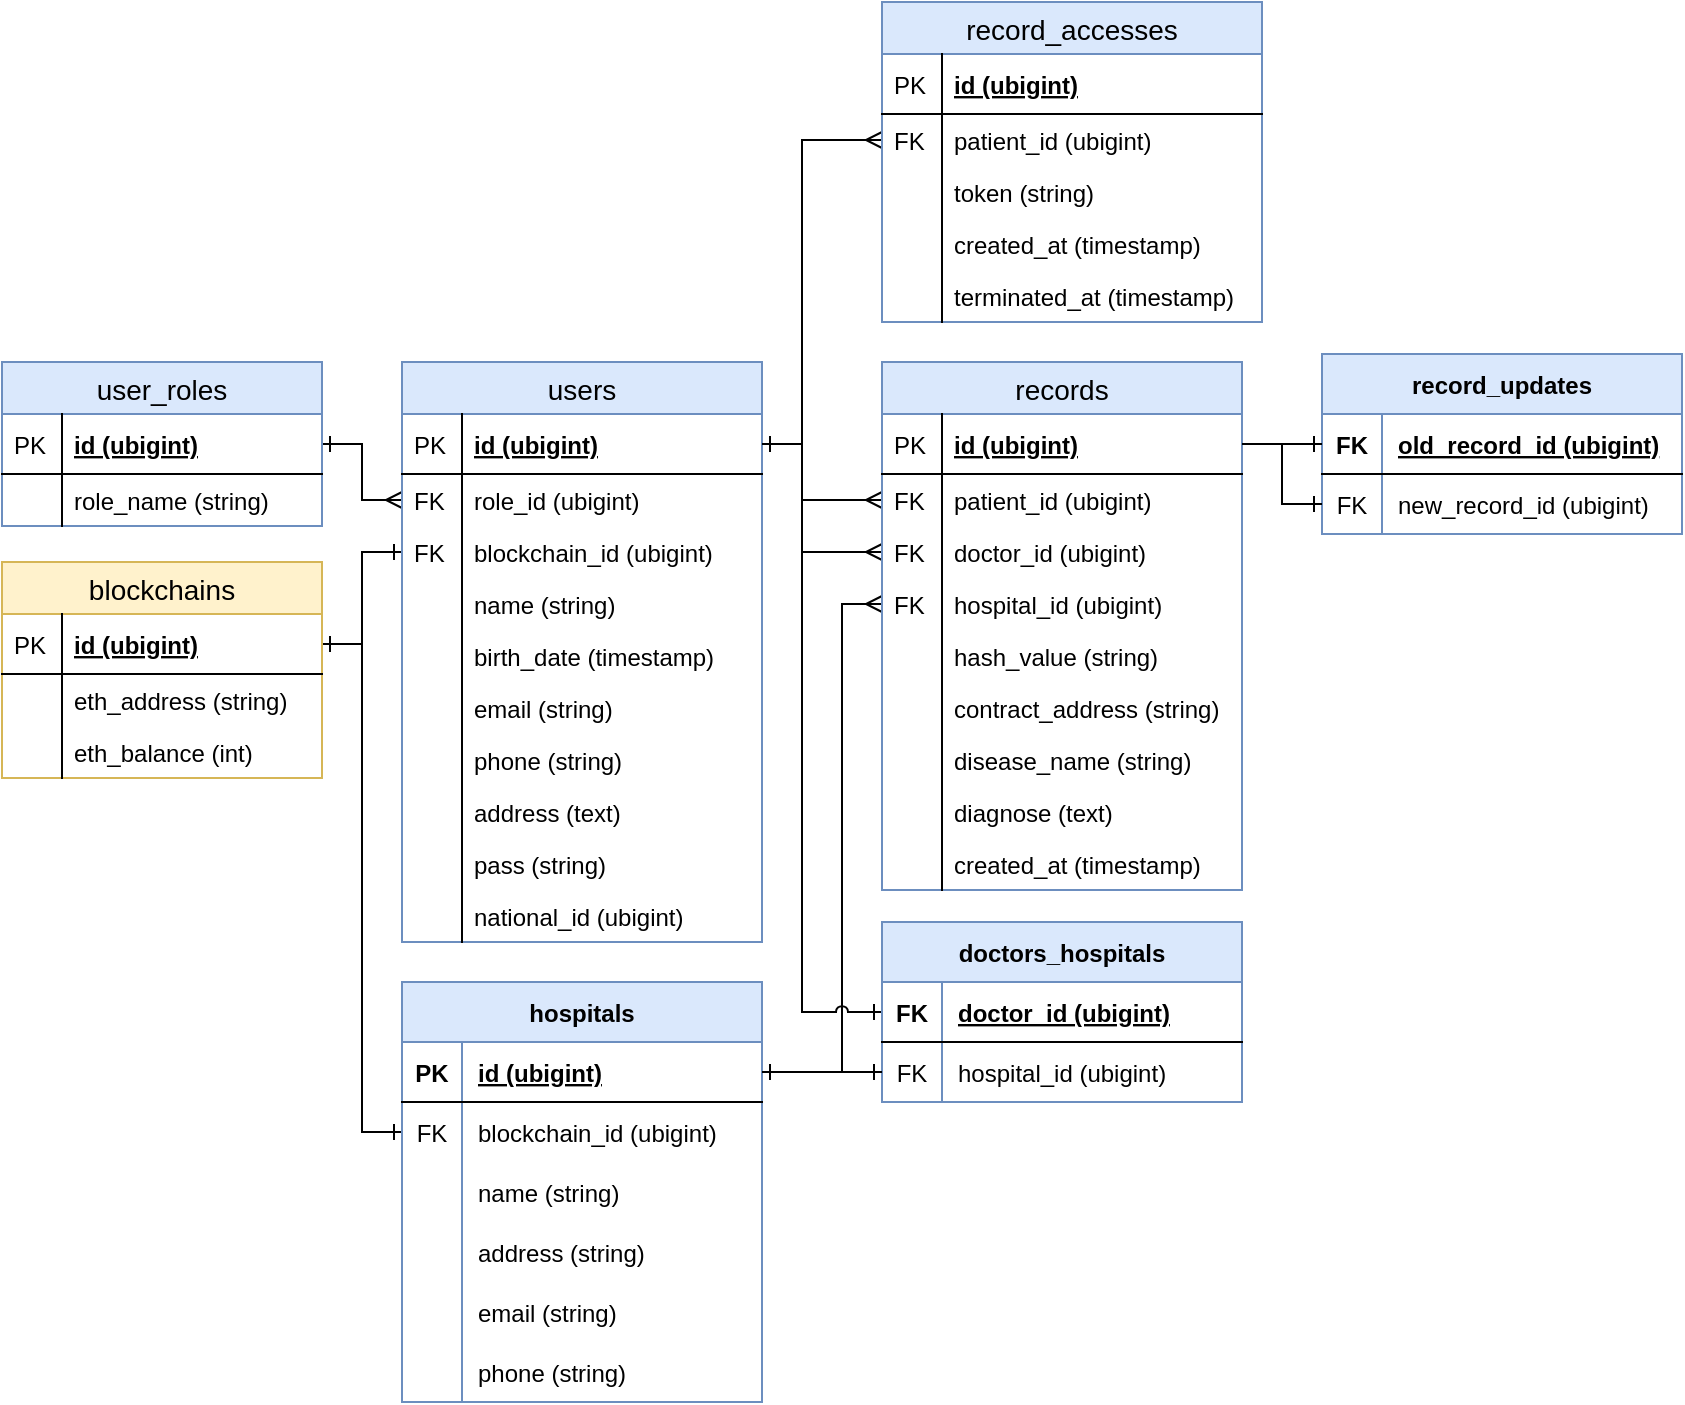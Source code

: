 <mxfile version="14.6.13" type="device"><diagram id="QRXNaJujkbbvkRSn4QlF" name="Page-1"><mxGraphModel dx="415" dy="243" grid="1" gridSize="10" guides="1" tooltips="1" connect="1" arrows="1" fold="1" page="1" pageScale="1" pageWidth="850" pageHeight="1100" math="0" shadow="0"><root><mxCell id="0"/><mxCell id="1" parent="0"/><mxCell id="DQjZipXGyCIfVl5iG_WK-40" style="edgeStyle=orthogonalEdgeStyle;rounded=0;orthogonalLoop=1;jettySize=auto;html=1;entryX=0;entryY=0.5;entryDx=0;entryDy=0;startArrow=ERone;startFill=0;endArrow=ERmany;endFill=0;" parent="1" source="DQjZipXGyCIfVl5iG_WK-20" target="qu9_ucOVYaqRqvWA562e-4" edge="1"><mxGeometry relative="1" as="geometry"/></mxCell><mxCell id="U7jjZFI-EJbWg-M5zbjV-13" style="edgeStyle=orthogonalEdgeStyle;rounded=0;orthogonalLoop=1;jettySize=auto;html=1;entryX=0;entryY=0.5;entryDx=0;entryDy=0;startArrow=ERone;startFill=0;endArrow=ERmany;endFill=0;" parent="1" source="qu9_ucOVYaqRqvWA562e-2" target="DQjZipXGyCIfVl5iG_WK-63" edge="1"><mxGeometry relative="1" as="geometry"><Array as="points"><mxPoint x="440" y="261"/><mxPoint x="440" y="289"/></Array></mxGeometry></mxCell><mxCell id="U7jjZFI-EJbWg-M5zbjV-14" style="edgeStyle=orthogonalEdgeStyle;rounded=0;orthogonalLoop=1;jettySize=auto;html=1;entryX=0;entryY=0.5;entryDx=0;entryDy=0;endArrow=ERmany;endFill=0;" parent="1" source="qu9_ucOVYaqRqvWA562e-2" target="U7jjZFI-EJbWg-M5zbjV-9" edge="1"><mxGeometry relative="1" as="geometry"><Array as="points"><mxPoint x="440" y="261"/><mxPoint x="440" y="315"/></Array></mxGeometry></mxCell><mxCell id="BfIqxNLBuXtcyX-WVoFx-10" style="edgeStyle=orthogonalEdgeStyle;rounded=0;orthogonalLoop=1;jettySize=auto;html=1;entryX=0;entryY=0.5;entryDx=0;entryDy=0;endArrow=ERmany;endFill=0;jumpStyle=none;exitX=1;exitY=0.5;exitDx=0;exitDy=0;startArrow=ERone;startFill=0;" parent="1" source="R8_fNeE59yuHezB1mr7v-4" target="U7jjZFI-EJbWg-M5zbjV-11" edge="1"><mxGeometry relative="1" as="geometry"><Array as="points"><mxPoint x="460" y="575"/><mxPoint x="460" y="341"/></Array><mxPoint x="420" y="588" as="sourcePoint"/></mxGeometry></mxCell><mxCell id="BfIqxNLBuXtcyX-WVoFx-189" style="edgeStyle=orthogonalEdgeStyle;rounded=0;jumpStyle=none;orthogonalLoop=1;jettySize=auto;html=1;entryX=0;entryY=0.5;entryDx=0;entryDy=0;startArrow=ERone;startFill=0;endArrow=ERone;endFill=0;exitX=1;exitY=0.5;exitDx=0;exitDy=0;" parent="1" source="jM7t2Dn9ZSLl7SNr7Fq4-18" target="BfIqxNLBuXtcyX-WVoFx-185" edge="1"><mxGeometry relative="1" as="geometry"><Array as="points"><mxPoint x="220" y="361"/><mxPoint x="220" y="315"/></Array></mxGeometry></mxCell><mxCell id="BfIqxNLBuXtcyX-WVoFx-190" style="edgeStyle=orthogonalEdgeStyle;rounded=0;jumpStyle=none;orthogonalLoop=1;jettySize=auto;html=1;entryX=0;entryY=0.5;entryDx=0;entryDy=0;startArrow=ERone;startFill=0;endArrow=ERone;endFill=0;exitX=1;exitY=0.5;exitDx=0;exitDy=0;" parent="1" source="jM7t2Dn9ZSLl7SNr7Fq4-18" target="R8_fNeE59yuHezB1mr7v-7" edge="1"><mxGeometry relative="1" as="geometry"><mxPoint x="210" y="410" as="sourcePoint"/><mxPoint x="240" y="613" as="targetPoint"/><Array as="points"><mxPoint x="220" y="361"/><mxPoint x="220" y="605"/></Array></mxGeometry></mxCell><mxCell id="DQjZipXGyCIfVl5iG_WK-19" value="user_roles" style="swimlane;fontStyle=0;childLayout=stackLayout;horizontal=1;startSize=26;horizontalStack=0;resizeParent=1;resizeParentMax=0;resizeLast=0;collapsible=1;marginBottom=0;align=center;fontSize=14;fillColor=#dae8fc;strokeColor=#6c8ebf;" parent="1" vertex="1"><mxGeometry x="40" y="220" width="160" height="82" as="geometry"/></mxCell><mxCell id="DQjZipXGyCIfVl5iG_WK-20" value="id (ubigint)" style="shape=partialRectangle;top=0;left=0;right=0;bottom=1;align=left;verticalAlign=middle;fillColor=none;spacingLeft=34;spacingRight=4;overflow=hidden;rotatable=0;points=[[0,0.5],[1,0.5]];portConstraint=eastwest;dropTarget=0;fontStyle=5;fontSize=12;" parent="DQjZipXGyCIfVl5iG_WK-19" vertex="1"><mxGeometry y="26" width="160" height="30" as="geometry"/></mxCell><mxCell id="DQjZipXGyCIfVl5iG_WK-21" value="PK" style="shape=partialRectangle;top=0;left=0;bottom=0;fillColor=none;align=left;verticalAlign=middle;spacingLeft=4;spacingRight=4;overflow=hidden;rotatable=0;points=[];portConstraint=eastwest;part=1;fontSize=12;" parent="DQjZipXGyCIfVl5iG_WK-20" vertex="1" connectable="0"><mxGeometry width="30" height="30" as="geometry"/></mxCell><mxCell id="DQjZipXGyCIfVl5iG_WK-22" value="role_name (string)" style="shape=partialRectangle;top=0;left=0;right=0;bottom=0;align=left;verticalAlign=top;fillColor=none;spacingLeft=34;spacingRight=4;overflow=hidden;rotatable=0;points=[[0,0.5],[1,0.5]];portConstraint=eastwest;dropTarget=0;fontSize=12;" parent="DQjZipXGyCIfVl5iG_WK-19" vertex="1"><mxGeometry y="56" width="160" height="26" as="geometry"/></mxCell><mxCell id="DQjZipXGyCIfVl5iG_WK-23" value="" style="shape=partialRectangle;top=0;left=0;bottom=0;fillColor=none;align=left;verticalAlign=top;spacingLeft=4;spacingRight=4;overflow=hidden;rotatable=0;points=[];portConstraint=eastwest;part=1;fontSize=12;" parent="DQjZipXGyCIfVl5iG_WK-22" vertex="1" connectable="0"><mxGeometry width="30" height="26" as="geometry"/></mxCell><mxCell id="qu9_ucOVYaqRqvWA562e-1" value="users" style="swimlane;fontStyle=0;childLayout=stackLayout;horizontal=1;startSize=26;horizontalStack=0;resizeParent=1;resizeParentMax=0;resizeLast=0;collapsible=1;marginBottom=0;align=center;fontSize=14;fillColor=#dae8fc;strokeColor=#6c8ebf;" parent="1" vertex="1"><mxGeometry x="240" y="220" width="180" height="290" as="geometry"/></mxCell><mxCell id="qu9_ucOVYaqRqvWA562e-2" value="id (ubigint)" style="shape=partialRectangle;top=0;left=0;right=0;bottom=1;align=left;verticalAlign=middle;fillColor=none;spacingLeft=34;spacingRight=4;overflow=hidden;rotatable=0;points=[[0,0.5],[1,0.5]];portConstraint=eastwest;dropTarget=0;fontStyle=5;fontSize=12;" parent="qu9_ucOVYaqRqvWA562e-1" vertex="1"><mxGeometry y="26" width="180" height="30" as="geometry"/></mxCell><mxCell id="qu9_ucOVYaqRqvWA562e-3" value="PK" style="shape=partialRectangle;top=0;left=0;bottom=0;fillColor=none;align=left;verticalAlign=middle;spacingLeft=4;spacingRight=4;overflow=hidden;rotatable=0;points=[];portConstraint=eastwest;part=1;fontSize=12;" parent="qu9_ucOVYaqRqvWA562e-2" vertex="1" connectable="0"><mxGeometry width="30" height="30" as="geometry"/></mxCell><mxCell id="qu9_ucOVYaqRqvWA562e-4" value="role_id (ubigint)" style="shape=partialRectangle;top=0;left=0;right=0;bottom=0;align=left;verticalAlign=top;fillColor=none;spacingLeft=34;spacingRight=4;overflow=hidden;rotatable=0;points=[[0,0.5],[1,0.5]];portConstraint=eastwest;dropTarget=0;fontSize=12;" parent="qu9_ucOVYaqRqvWA562e-1" vertex="1"><mxGeometry y="56" width="180" height="26" as="geometry"/></mxCell><mxCell id="qu9_ucOVYaqRqvWA562e-5" value="FK" style="shape=partialRectangle;top=0;left=0;bottom=0;fillColor=none;align=left;verticalAlign=top;spacingLeft=4;spacingRight=4;overflow=hidden;rotatable=0;points=[];portConstraint=eastwest;part=1;fontSize=12;" parent="qu9_ucOVYaqRqvWA562e-4" vertex="1" connectable="0"><mxGeometry width="30" height="26" as="geometry"/></mxCell><mxCell id="BfIqxNLBuXtcyX-WVoFx-185" value="blockchain_id (ubigint)" style="shape=partialRectangle;top=0;left=0;right=0;bottom=0;align=left;verticalAlign=top;fillColor=none;spacingLeft=34;spacingRight=4;overflow=hidden;rotatable=0;points=[[0,0.5],[1,0.5]];portConstraint=eastwest;dropTarget=0;fontSize=12;" parent="qu9_ucOVYaqRqvWA562e-1" vertex="1"><mxGeometry y="82" width="180" height="26" as="geometry"/></mxCell><mxCell id="BfIqxNLBuXtcyX-WVoFx-186" value="FK" style="shape=partialRectangle;top=0;left=0;bottom=0;fillColor=none;align=left;verticalAlign=top;spacingLeft=4;spacingRight=4;overflow=hidden;rotatable=0;points=[];portConstraint=eastwest;part=1;fontSize=12;" parent="BfIqxNLBuXtcyX-WVoFx-185" vertex="1" connectable="0"><mxGeometry width="30" height="26" as="geometry"/></mxCell><mxCell id="DQjZipXGyCIfVl5iG_WK-17" value="name (string)" style="shape=partialRectangle;top=0;left=0;right=0;bottom=0;align=left;verticalAlign=top;fillColor=none;spacingLeft=34;spacingRight=4;overflow=hidden;rotatable=0;points=[[0,0.5],[1,0.5]];portConstraint=eastwest;dropTarget=0;fontSize=12;" parent="qu9_ucOVYaqRqvWA562e-1" vertex="1"><mxGeometry y="108" width="180" height="26" as="geometry"/></mxCell><mxCell id="DQjZipXGyCIfVl5iG_WK-18" value="" style="shape=partialRectangle;top=0;left=0;bottom=0;fillColor=none;align=left;verticalAlign=top;spacingLeft=4;spacingRight=4;overflow=hidden;rotatable=0;points=[];portConstraint=eastwest;part=1;fontSize=12;" parent="DQjZipXGyCIfVl5iG_WK-17" vertex="1" connectable="0"><mxGeometry width="30" height="26" as="geometry"/></mxCell><mxCell id="DQjZipXGyCIfVl5iG_WK-13" value="birth_date (timestamp)" style="shape=partialRectangle;top=0;left=0;right=0;bottom=0;align=left;verticalAlign=top;fillColor=none;spacingLeft=34;spacingRight=4;overflow=hidden;rotatable=0;points=[[0,0.5],[1,0.5]];portConstraint=eastwest;dropTarget=0;fontSize=12;" parent="qu9_ucOVYaqRqvWA562e-1" vertex="1"><mxGeometry y="134" width="180" height="26" as="geometry"/></mxCell><mxCell id="DQjZipXGyCIfVl5iG_WK-14" value="" style="shape=partialRectangle;top=0;left=0;bottom=0;fillColor=none;align=left;verticalAlign=top;spacingLeft=4;spacingRight=4;overflow=hidden;rotatable=0;points=[];portConstraint=eastwest;part=1;fontSize=12;" parent="DQjZipXGyCIfVl5iG_WK-13" vertex="1" connectable="0"><mxGeometry width="30" height="26" as="geometry"/></mxCell><mxCell id="DQjZipXGyCIfVl5iG_WK-9" value="email (string)" style="shape=partialRectangle;top=0;left=0;right=0;bottom=0;align=left;verticalAlign=top;fillColor=none;spacingLeft=34;spacingRight=4;overflow=hidden;rotatable=0;points=[[0,0.5],[1,0.5]];portConstraint=eastwest;dropTarget=0;fontSize=12;" parent="qu9_ucOVYaqRqvWA562e-1" vertex="1"><mxGeometry y="160" width="180" height="26" as="geometry"/></mxCell><mxCell id="DQjZipXGyCIfVl5iG_WK-10" value="" style="shape=partialRectangle;top=0;left=0;bottom=0;fillColor=none;align=left;verticalAlign=top;spacingLeft=4;spacingRight=4;overflow=hidden;rotatable=0;points=[];portConstraint=eastwest;part=1;fontSize=12;" parent="DQjZipXGyCIfVl5iG_WK-9" vertex="1" connectable="0"><mxGeometry width="30" height="26" as="geometry"/></mxCell><mxCell id="qu9_ucOVYaqRqvWA562e-8" value="phone (string)" style="shape=partialRectangle;top=0;left=0;right=0;bottom=0;align=left;verticalAlign=top;fillColor=none;spacingLeft=34;spacingRight=4;overflow=hidden;rotatable=0;points=[[0,0.5],[1,0.5]];portConstraint=eastwest;dropTarget=0;fontSize=12;" parent="qu9_ucOVYaqRqvWA562e-1" vertex="1"><mxGeometry y="186" width="180" height="26" as="geometry"/></mxCell><mxCell id="qu9_ucOVYaqRqvWA562e-9" value="" style="shape=partialRectangle;top=0;left=0;bottom=0;fillColor=none;align=left;verticalAlign=top;spacingLeft=4;spacingRight=4;overflow=hidden;rotatable=0;points=[];portConstraint=eastwest;part=1;fontSize=12;" parent="qu9_ucOVYaqRqvWA562e-8" vertex="1" connectable="0"><mxGeometry width="30" height="26" as="geometry"/></mxCell><mxCell id="DQjZipXGyCIfVl5iG_WK-11" value="address (text)" style="shape=partialRectangle;top=0;left=0;right=0;bottom=0;align=left;verticalAlign=top;fillColor=none;spacingLeft=34;spacingRight=4;overflow=hidden;rotatable=0;points=[[0,0.5],[1,0.5]];portConstraint=eastwest;dropTarget=0;fontSize=12;" parent="qu9_ucOVYaqRqvWA562e-1" vertex="1"><mxGeometry y="212" width="180" height="26" as="geometry"/></mxCell><mxCell id="DQjZipXGyCIfVl5iG_WK-12" value="" style="shape=partialRectangle;top=0;left=0;bottom=0;fillColor=none;align=left;verticalAlign=top;spacingLeft=4;spacingRight=4;overflow=hidden;rotatable=0;points=[];portConstraint=eastwest;part=1;fontSize=12;" parent="DQjZipXGyCIfVl5iG_WK-11" vertex="1" connectable="0"><mxGeometry width="30" height="26" as="geometry"/></mxCell><mxCell id="DQjZipXGyCIfVl5iG_WK-15" value="pass (string)" style="shape=partialRectangle;top=0;left=0;right=0;bottom=0;align=left;verticalAlign=top;fillColor=none;spacingLeft=34;spacingRight=4;overflow=hidden;rotatable=0;points=[[0,0.5],[1,0.5]];portConstraint=eastwest;dropTarget=0;fontSize=12;" parent="qu9_ucOVYaqRqvWA562e-1" vertex="1"><mxGeometry y="238" width="180" height="26" as="geometry"/></mxCell><mxCell id="DQjZipXGyCIfVl5iG_WK-16" value="" style="shape=partialRectangle;top=0;left=0;bottom=0;fillColor=none;align=left;verticalAlign=top;spacingLeft=4;spacingRight=4;overflow=hidden;rotatable=0;points=[];portConstraint=eastwest;part=1;fontSize=12;" parent="DQjZipXGyCIfVl5iG_WK-15" vertex="1" connectable="0"><mxGeometry width="30" height="26" as="geometry"/></mxCell><mxCell id="DQjZipXGyCIfVl5iG_WK-7" value="national_id (ubigint)" style="shape=partialRectangle;top=0;left=0;right=0;bottom=0;align=left;verticalAlign=top;fillColor=none;spacingLeft=34;spacingRight=4;overflow=hidden;rotatable=0;points=[[0,0.5],[1,0.5]];portConstraint=eastwest;dropTarget=0;fontSize=12;" parent="qu9_ucOVYaqRqvWA562e-1" vertex="1"><mxGeometry y="264" width="180" height="26" as="geometry"/></mxCell><mxCell id="DQjZipXGyCIfVl5iG_WK-8" value="" style="shape=partialRectangle;top=0;left=0;bottom=0;fillColor=none;align=left;verticalAlign=top;spacingLeft=4;spacingRight=4;overflow=hidden;rotatable=0;points=[];portConstraint=eastwest;part=1;fontSize=12;" parent="DQjZipXGyCIfVl5iG_WK-7" vertex="1" connectable="0"><mxGeometry width="30" height="26" as="geometry"/></mxCell><mxCell id="jM7t2Dn9ZSLl7SNr7Fq4-17" value="blockchains" style="swimlane;fontStyle=0;childLayout=stackLayout;horizontal=1;startSize=26;horizontalStack=0;resizeParent=1;resizeParentMax=0;resizeLast=0;collapsible=1;marginBottom=0;align=center;fontSize=14;fillColor=#fff2cc;strokeColor=#d6b656;" parent="1" vertex="1"><mxGeometry x="40" y="320" width="160" height="108" as="geometry"/></mxCell><mxCell id="jM7t2Dn9ZSLl7SNr7Fq4-18" value="id (ubigint)" style="shape=partialRectangle;top=0;left=0;right=0;bottom=1;align=left;verticalAlign=middle;fillColor=none;spacingLeft=34;spacingRight=4;overflow=hidden;rotatable=0;points=[[0,0.5],[1,0.5]];portConstraint=eastwest;dropTarget=0;fontStyle=5;fontSize=12;" parent="jM7t2Dn9ZSLl7SNr7Fq4-17" vertex="1"><mxGeometry y="26" width="160" height="30" as="geometry"/></mxCell><mxCell id="jM7t2Dn9ZSLl7SNr7Fq4-19" value="PK" style="shape=partialRectangle;top=0;left=0;bottom=0;fillColor=none;align=left;verticalAlign=middle;spacingLeft=4;spacingRight=4;overflow=hidden;rotatable=0;points=[];portConstraint=eastwest;part=1;fontSize=12;" parent="jM7t2Dn9ZSLl7SNr7Fq4-18" vertex="1" connectable="0"><mxGeometry width="30" height="30" as="geometry"/></mxCell><mxCell id="jM7t2Dn9ZSLl7SNr7Fq4-34" value="eth_address (string)" style="shape=partialRectangle;top=0;left=0;right=0;bottom=0;align=left;verticalAlign=top;fillColor=none;spacingLeft=34;spacingRight=4;overflow=hidden;rotatable=0;points=[[0,0.5],[1,0.5]];portConstraint=eastwest;dropTarget=0;fontSize=12;" parent="jM7t2Dn9ZSLl7SNr7Fq4-17" vertex="1"><mxGeometry y="56" width="160" height="26" as="geometry"/></mxCell><mxCell id="jM7t2Dn9ZSLl7SNr7Fq4-35" value="" style="shape=partialRectangle;top=0;left=0;bottom=0;fillColor=none;align=left;verticalAlign=top;spacingLeft=4;spacingRight=4;overflow=hidden;rotatable=0;points=[];portConstraint=eastwest;part=1;fontSize=12;" parent="jM7t2Dn9ZSLl7SNr7Fq4-34" vertex="1" connectable="0"><mxGeometry width="30" height="26" as="geometry"/></mxCell><mxCell id="jM7t2Dn9ZSLl7SNr7Fq4-28" value="eth_balance (int)" style="shape=partialRectangle;top=0;left=0;right=0;bottom=0;align=left;verticalAlign=top;fillColor=none;spacingLeft=34;spacingRight=4;overflow=hidden;rotatable=0;points=[[0,0.5],[1,0.5]];portConstraint=eastwest;dropTarget=0;fontSize=12;" parent="jM7t2Dn9ZSLl7SNr7Fq4-17" vertex="1"><mxGeometry y="82" width="160" height="26" as="geometry"/></mxCell><mxCell id="jM7t2Dn9ZSLl7SNr7Fq4-29" value="" style="shape=partialRectangle;top=0;left=0;bottom=0;fillColor=none;align=left;verticalAlign=top;spacingLeft=4;spacingRight=4;overflow=hidden;rotatable=0;points=[];portConstraint=eastwest;part=1;fontSize=12;" parent="jM7t2Dn9ZSLl7SNr7Fq4-28" vertex="1" connectable="0"><mxGeometry width="30" height="26" as="geometry"/></mxCell><mxCell id="Kl38WxPIuu9T8-hE9Krn-16" style="edgeStyle=orthogonalEdgeStyle;rounded=0;orthogonalLoop=1;jettySize=auto;html=1;entryX=0;entryY=0.5;entryDx=0;entryDy=0;endArrow=ERmany;endFill=0;" parent="1" source="qu9_ucOVYaqRqvWA562e-2" target="Kl38WxPIuu9T8-hE9Krn-4" edge="1"><mxGeometry relative="1" as="geometry"><Array as="points"><mxPoint x="440" y="261"/><mxPoint x="440" y="109"/></Array></mxGeometry></mxCell><mxCell id="DQjZipXGyCIfVl5iG_WK-60" value="records" style="swimlane;fontStyle=0;childLayout=stackLayout;horizontal=1;startSize=26;horizontalStack=0;resizeParent=1;resizeParentMax=0;resizeLast=0;collapsible=1;marginBottom=0;align=center;fontSize=14;fillColor=#dae8fc;strokeColor=#6c8ebf;" parent="1" vertex="1"><mxGeometry x="480" y="220" width="180" height="264" as="geometry"/></mxCell><mxCell id="DQjZipXGyCIfVl5iG_WK-61" value="id (ubigint)" style="shape=partialRectangle;top=0;left=0;right=0;bottom=1;align=left;verticalAlign=middle;fillColor=none;spacingLeft=34;spacingRight=4;overflow=hidden;rotatable=0;points=[[0,0.5],[1,0.5]];portConstraint=eastwest;dropTarget=0;fontStyle=5;fontSize=12;" parent="DQjZipXGyCIfVl5iG_WK-60" vertex="1"><mxGeometry y="26" width="180" height="30" as="geometry"/></mxCell><mxCell id="DQjZipXGyCIfVl5iG_WK-62" value="PK" style="shape=partialRectangle;top=0;left=0;bottom=0;fillColor=none;align=left;verticalAlign=middle;spacingLeft=4;spacingRight=4;overflow=hidden;rotatable=0;points=[];portConstraint=eastwest;part=1;fontSize=12;" parent="DQjZipXGyCIfVl5iG_WK-61" vertex="1" connectable="0"><mxGeometry width="30" height="30" as="geometry"/></mxCell><mxCell id="DQjZipXGyCIfVl5iG_WK-63" value="patient_id (ubigint)" style="shape=partialRectangle;top=0;left=0;right=0;bottom=0;align=left;verticalAlign=top;fillColor=none;spacingLeft=34;spacingRight=4;overflow=hidden;rotatable=0;points=[[0,0.5],[1,0.5]];portConstraint=eastwest;dropTarget=0;fontSize=12;" parent="DQjZipXGyCIfVl5iG_WK-60" vertex="1"><mxGeometry y="56" width="180" height="26" as="geometry"/></mxCell><mxCell id="DQjZipXGyCIfVl5iG_WK-64" value="FK" style="shape=partialRectangle;top=0;left=0;bottom=0;fillColor=none;align=left;verticalAlign=top;spacingLeft=4;spacingRight=4;overflow=hidden;rotatable=0;points=[];portConstraint=eastwest;part=1;fontSize=12;" parent="DQjZipXGyCIfVl5iG_WK-63" vertex="1" connectable="0"><mxGeometry width="30" height="26" as="geometry"/></mxCell><mxCell id="U7jjZFI-EJbWg-M5zbjV-9" value="doctor_id (ubigint)" style="shape=partialRectangle;top=0;left=0;right=0;bottom=0;align=left;verticalAlign=top;fillColor=none;spacingLeft=34;spacingRight=4;overflow=hidden;rotatable=0;points=[[0,0.5],[1,0.5]];portConstraint=eastwest;dropTarget=0;fontSize=12;" parent="DQjZipXGyCIfVl5iG_WK-60" vertex="1"><mxGeometry y="82" width="180" height="26" as="geometry"/></mxCell><mxCell id="U7jjZFI-EJbWg-M5zbjV-10" value="FK" style="shape=partialRectangle;top=0;left=0;bottom=0;fillColor=none;align=left;verticalAlign=top;spacingLeft=4;spacingRight=4;overflow=hidden;rotatable=0;points=[];portConstraint=eastwest;part=1;fontSize=12;" parent="U7jjZFI-EJbWg-M5zbjV-9" vertex="1" connectable="0"><mxGeometry width="30" height="26" as="geometry"/></mxCell><mxCell id="U7jjZFI-EJbWg-M5zbjV-11" value="hospital_id (ubigint)" style="shape=partialRectangle;top=0;left=0;right=0;bottom=0;align=left;verticalAlign=top;fillColor=none;spacingLeft=34;spacingRight=4;overflow=hidden;rotatable=0;points=[[0,0.5],[1,0.5]];portConstraint=eastwest;dropTarget=0;fontSize=12;" parent="DQjZipXGyCIfVl5iG_WK-60" vertex="1"><mxGeometry y="108" width="180" height="26" as="geometry"/></mxCell><mxCell id="U7jjZFI-EJbWg-M5zbjV-12" value="FK" style="shape=partialRectangle;top=0;left=0;bottom=0;fillColor=none;align=left;verticalAlign=top;spacingLeft=4;spacingRight=4;overflow=hidden;rotatable=0;points=[];portConstraint=eastwest;part=1;fontSize=12;" parent="U7jjZFI-EJbWg-M5zbjV-11" vertex="1" connectable="0"><mxGeometry width="30" height="26" as="geometry"/></mxCell><mxCell id="bS1AVlRRdaHcs4ri6J24-1" value="hash_value (string)" style="shape=partialRectangle;top=0;left=0;right=0;bottom=0;align=left;verticalAlign=top;fillColor=none;spacingLeft=34;spacingRight=4;overflow=hidden;rotatable=0;points=[[0,0.5],[1,0.5]];portConstraint=eastwest;dropTarget=0;fontSize=12;" parent="DQjZipXGyCIfVl5iG_WK-60" vertex="1"><mxGeometry y="134" width="180" height="26" as="geometry"/></mxCell><mxCell id="bS1AVlRRdaHcs4ri6J24-2" value="" style="shape=partialRectangle;top=0;left=0;bottom=0;fillColor=none;align=left;verticalAlign=top;spacingLeft=4;spacingRight=4;overflow=hidden;rotatable=0;points=[];portConstraint=eastwest;part=1;fontSize=12;" parent="bS1AVlRRdaHcs4ri6J24-1" vertex="1" connectable="0"><mxGeometry width="30" height="26" as="geometry"/></mxCell><mxCell id="BfIqxNLBuXtcyX-WVoFx-7" value="contract_address (string)" style="shape=partialRectangle;top=0;left=0;right=0;bottom=0;align=left;verticalAlign=top;fillColor=none;spacingLeft=34;spacingRight=4;overflow=hidden;rotatable=0;points=[[0,0.5],[1,0.5]];portConstraint=eastwest;dropTarget=0;fontSize=12;" parent="DQjZipXGyCIfVl5iG_WK-60" vertex="1"><mxGeometry y="160" width="180" height="26" as="geometry"/></mxCell><mxCell id="BfIqxNLBuXtcyX-WVoFx-8" value="" style="shape=partialRectangle;top=0;left=0;bottom=0;fillColor=none;align=left;verticalAlign=top;spacingLeft=4;spacingRight=4;overflow=hidden;rotatable=0;points=[];portConstraint=eastwest;part=1;fontSize=12;" parent="BfIqxNLBuXtcyX-WVoFx-7" vertex="1" connectable="0"><mxGeometry width="30" height="26" as="geometry"/></mxCell><mxCell id="BfIqxNLBuXtcyX-WVoFx-5" value="disease_name (string)" style="shape=partialRectangle;top=0;left=0;right=0;bottom=0;align=left;verticalAlign=top;fillColor=none;spacingLeft=34;spacingRight=4;overflow=hidden;rotatable=0;points=[[0,0.5],[1,0.5]];portConstraint=eastwest;dropTarget=0;fontSize=12;" parent="DQjZipXGyCIfVl5iG_WK-60" vertex="1"><mxGeometry y="186" width="180" height="26" as="geometry"/></mxCell><mxCell id="BfIqxNLBuXtcyX-WVoFx-6" value="" style="shape=partialRectangle;top=0;left=0;bottom=0;fillColor=none;align=left;verticalAlign=top;spacingLeft=4;spacingRight=4;overflow=hidden;rotatable=0;points=[];portConstraint=eastwest;part=1;fontSize=12;" parent="BfIqxNLBuXtcyX-WVoFx-5" vertex="1" connectable="0"><mxGeometry width="30" height="26" as="geometry"/></mxCell><mxCell id="8wHLij8EvTsaXwe3Qb__-1" value="diagnose (text)" style="shape=partialRectangle;top=0;left=0;right=0;bottom=0;align=left;verticalAlign=top;fillColor=none;spacingLeft=34;spacingRight=4;overflow=hidden;rotatable=0;points=[[0,0.5],[1,0.5]];portConstraint=eastwest;dropTarget=0;fontSize=12;" parent="DQjZipXGyCIfVl5iG_WK-60" vertex="1"><mxGeometry y="212" width="180" height="26" as="geometry"/></mxCell><mxCell id="8wHLij8EvTsaXwe3Qb__-2" value="" style="shape=partialRectangle;top=0;left=0;bottom=0;fillColor=none;align=left;verticalAlign=top;spacingLeft=4;spacingRight=4;overflow=hidden;rotatable=0;points=[];portConstraint=eastwest;part=1;fontSize=12;" parent="8wHLij8EvTsaXwe3Qb__-1" vertex="1" connectable="0"><mxGeometry width="30" height="26" as="geometry"/></mxCell><mxCell id="U7jjZFI-EJbWg-M5zbjV-34" value="created_at (timestamp)" style="shape=partialRectangle;top=0;left=0;right=0;bottom=0;align=left;verticalAlign=top;fillColor=none;spacingLeft=34;spacingRight=4;overflow=hidden;rotatable=0;points=[[0,0.5],[1,0.5]];portConstraint=eastwest;dropTarget=0;fontSize=12;" parent="DQjZipXGyCIfVl5iG_WK-60" vertex="1"><mxGeometry y="238" width="180" height="26" as="geometry"/></mxCell><mxCell id="U7jjZFI-EJbWg-M5zbjV-35" value="" style="shape=partialRectangle;top=0;left=0;bottom=0;fillColor=none;align=left;verticalAlign=top;spacingLeft=4;spacingRight=4;overflow=hidden;rotatable=0;points=[];portConstraint=eastwest;part=1;fontSize=12;" parent="U7jjZFI-EJbWg-M5zbjV-34" vertex="1" connectable="0"><mxGeometry width="30" height="26" as="geometry"/></mxCell><mxCell id="Kl38WxPIuu9T8-hE9Krn-1" value="record_accesses" style="swimlane;fontStyle=0;childLayout=stackLayout;horizontal=1;startSize=26;horizontalStack=0;resizeParent=1;resizeParentMax=0;resizeLast=0;collapsible=1;marginBottom=0;align=center;fontSize=14;fillColor=#dae8fc;strokeColor=#6c8ebf;" parent="1" vertex="1"><mxGeometry x="480" y="40" width="190" height="160" as="geometry"/></mxCell><mxCell id="Kl38WxPIuu9T8-hE9Krn-2" value="id (ubigint)" style="shape=partialRectangle;top=0;left=0;right=0;bottom=1;align=left;verticalAlign=middle;fillColor=none;spacingLeft=34;spacingRight=4;overflow=hidden;rotatable=0;points=[[0,0.5],[1,0.5]];portConstraint=eastwest;dropTarget=0;fontStyle=5;fontSize=12;" parent="Kl38WxPIuu9T8-hE9Krn-1" vertex="1"><mxGeometry y="26" width="190" height="30" as="geometry"/></mxCell><mxCell id="Kl38WxPIuu9T8-hE9Krn-3" value="PK" style="shape=partialRectangle;top=0;left=0;bottom=0;fillColor=none;align=left;verticalAlign=middle;spacingLeft=4;spacingRight=4;overflow=hidden;rotatable=0;points=[];portConstraint=eastwest;part=1;fontSize=12;" parent="Kl38WxPIuu9T8-hE9Krn-2" vertex="1" connectable="0"><mxGeometry width="30" height="30" as="geometry"/></mxCell><mxCell id="Kl38WxPIuu9T8-hE9Krn-4" value="patient_id (ubigint)" style="shape=partialRectangle;top=0;left=0;right=0;bottom=0;align=left;verticalAlign=top;fillColor=none;spacingLeft=34;spacingRight=4;overflow=hidden;rotatable=0;points=[[0,0.5],[1,0.5]];portConstraint=eastwest;dropTarget=0;fontSize=12;" parent="Kl38WxPIuu9T8-hE9Krn-1" vertex="1"><mxGeometry y="56" width="190" height="26" as="geometry"/></mxCell><mxCell id="Kl38WxPIuu9T8-hE9Krn-5" value="FK" style="shape=partialRectangle;top=0;left=0;bottom=0;fillColor=none;align=left;verticalAlign=top;spacingLeft=4;spacingRight=4;overflow=hidden;rotatable=0;points=[];portConstraint=eastwest;part=1;fontSize=12;" parent="Kl38WxPIuu9T8-hE9Krn-4" vertex="1" connectable="0"><mxGeometry width="30" height="26" as="geometry"/></mxCell><mxCell id="Kl38WxPIuu9T8-hE9Krn-6" value="token (string)" style="shape=partialRectangle;top=0;left=0;right=0;bottom=0;align=left;verticalAlign=top;fillColor=none;spacingLeft=34;spacingRight=4;overflow=hidden;rotatable=0;points=[[0,0.5],[1,0.5]];portConstraint=eastwest;dropTarget=0;fontSize=12;" parent="Kl38WxPIuu9T8-hE9Krn-1" vertex="1"><mxGeometry y="82" width="190" height="26" as="geometry"/></mxCell><mxCell id="Kl38WxPIuu9T8-hE9Krn-7" value="" style="shape=partialRectangle;top=0;left=0;bottom=0;fillColor=none;align=left;verticalAlign=top;spacingLeft=4;spacingRight=4;overflow=hidden;rotatable=0;points=[];portConstraint=eastwest;part=1;fontSize=12;" parent="Kl38WxPIuu9T8-hE9Krn-6" vertex="1" connectable="0"><mxGeometry width="30" height="26" as="geometry"/></mxCell><mxCell id="Kl38WxPIuu9T8-hE9Krn-8" value="created_at (timestamp)" style="shape=partialRectangle;top=0;left=0;right=0;bottom=0;align=left;verticalAlign=top;fillColor=none;spacingLeft=34;spacingRight=4;overflow=hidden;rotatable=0;points=[[0,0.5],[1,0.5]];portConstraint=eastwest;dropTarget=0;fontSize=12;" parent="Kl38WxPIuu9T8-hE9Krn-1" vertex="1"><mxGeometry y="108" width="190" height="26" as="geometry"/></mxCell><mxCell id="Kl38WxPIuu9T8-hE9Krn-9" value="" style="shape=partialRectangle;top=0;left=0;bottom=0;fillColor=none;align=left;verticalAlign=top;spacingLeft=4;spacingRight=4;overflow=hidden;rotatable=0;points=[];portConstraint=eastwest;part=1;fontSize=12;" parent="Kl38WxPIuu9T8-hE9Krn-8" vertex="1" connectable="0"><mxGeometry width="30" height="26" as="geometry"/></mxCell><mxCell id="Kl38WxPIuu9T8-hE9Krn-10" value="terminated_at (timestamp)" style="shape=partialRectangle;top=0;left=0;right=0;bottom=0;align=left;verticalAlign=top;fillColor=none;spacingLeft=34;spacingRight=4;overflow=hidden;rotatable=0;points=[[0,0.5],[1,0.5]];portConstraint=eastwest;dropTarget=0;fontSize=12;" parent="Kl38WxPIuu9T8-hE9Krn-1" vertex="1"><mxGeometry y="134" width="190" height="26" as="geometry"/></mxCell><mxCell id="Kl38WxPIuu9T8-hE9Krn-11" value="" style="shape=partialRectangle;top=0;left=0;bottom=0;fillColor=none;align=left;verticalAlign=top;spacingLeft=4;spacingRight=4;overflow=hidden;rotatable=0;points=[];portConstraint=eastwest;part=1;fontSize=12;" parent="Kl38WxPIuu9T8-hE9Krn-10" vertex="1" connectable="0"><mxGeometry width="30" height="26" as="geometry"/></mxCell><mxCell id="hfcOuF9TY-pa_ozW8aT5-16" style="edgeStyle=orthogonalEdgeStyle;rounded=0;orthogonalLoop=1;jettySize=auto;html=1;entryX=0;entryY=0.5;entryDx=0;entryDy=0;jumpStyle=arc;endArrow=ERone;endFill=0;" parent="1" source="qu9_ucOVYaqRqvWA562e-2" target="R8_fNeE59yuHezB1mr7v-26" edge="1"><mxGeometry relative="1" as="geometry"><Array as="points"><mxPoint x="440" y="261"/><mxPoint x="440" y="545"/></Array><mxPoint x="460" y="561" as="targetPoint"/></mxGeometry></mxCell><mxCell id="R8_fNeE59yuHezB1mr7v-3" value="hospitals" style="shape=table;startSize=30;container=1;collapsible=1;childLayout=tableLayout;fixedRows=1;rowLines=0;fontStyle=1;align=center;resizeLast=1;fillColor=#dae8fc;strokeColor=#6c8ebf;" vertex="1" parent="1"><mxGeometry x="240" y="530" width="180" height="210" as="geometry"/></mxCell><mxCell id="R8_fNeE59yuHezB1mr7v-4" value="" style="shape=partialRectangle;collapsible=0;dropTarget=0;pointerEvents=0;fillColor=none;top=0;left=0;bottom=1;right=0;points=[[0,0.5],[1,0.5]];portConstraint=eastwest;" vertex="1" parent="R8_fNeE59yuHezB1mr7v-3"><mxGeometry y="30" width="180" height="30" as="geometry"/></mxCell><mxCell id="R8_fNeE59yuHezB1mr7v-5" value="PK" style="shape=partialRectangle;connectable=0;fillColor=none;top=0;left=0;bottom=0;right=0;fontStyle=1;overflow=hidden;" vertex="1" parent="R8_fNeE59yuHezB1mr7v-4"><mxGeometry width="30" height="30" as="geometry"/></mxCell><mxCell id="R8_fNeE59yuHezB1mr7v-6" value="id (ubigint)" style="shape=partialRectangle;connectable=0;fillColor=none;top=0;left=0;bottom=0;right=0;align=left;spacingLeft=6;fontStyle=5;overflow=hidden;" vertex="1" parent="R8_fNeE59yuHezB1mr7v-4"><mxGeometry x="30" width="150" height="30" as="geometry"/></mxCell><mxCell id="R8_fNeE59yuHezB1mr7v-7" value="" style="shape=partialRectangle;collapsible=0;dropTarget=0;pointerEvents=0;fillColor=none;top=0;left=0;bottom=0;right=0;points=[[0,0.5],[1,0.5]];portConstraint=eastwest;" vertex="1" parent="R8_fNeE59yuHezB1mr7v-3"><mxGeometry y="60" width="180" height="30" as="geometry"/></mxCell><mxCell id="R8_fNeE59yuHezB1mr7v-8" value="FK" style="shape=partialRectangle;connectable=0;fillColor=none;top=0;left=0;bottom=0;right=0;editable=1;overflow=hidden;" vertex="1" parent="R8_fNeE59yuHezB1mr7v-7"><mxGeometry width="30" height="30" as="geometry"/></mxCell><mxCell id="R8_fNeE59yuHezB1mr7v-9" value="blockchain_id (ubigint)" style="shape=partialRectangle;connectable=0;fillColor=none;top=0;left=0;bottom=0;right=0;align=left;spacingLeft=6;overflow=hidden;" vertex="1" parent="R8_fNeE59yuHezB1mr7v-7"><mxGeometry x="30" width="150" height="30" as="geometry"/></mxCell><mxCell id="R8_fNeE59yuHezB1mr7v-10" value="" style="shape=partialRectangle;collapsible=0;dropTarget=0;pointerEvents=0;fillColor=none;top=0;left=0;bottom=0;right=0;points=[[0,0.5],[1,0.5]];portConstraint=eastwest;" vertex="1" parent="R8_fNeE59yuHezB1mr7v-3"><mxGeometry y="90" width="180" height="30" as="geometry"/></mxCell><mxCell id="R8_fNeE59yuHezB1mr7v-11" value="" style="shape=partialRectangle;connectable=0;fillColor=none;top=0;left=0;bottom=0;right=0;editable=1;overflow=hidden;" vertex="1" parent="R8_fNeE59yuHezB1mr7v-10"><mxGeometry width="30" height="30" as="geometry"/></mxCell><mxCell id="R8_fNeE59yuHezB1mr7v-12" value="name (string)" style="shape=partialRectangle;connectable=0;fillColor=none;top=0;left=0;bottom=0;right=0;align=left;spacingLeft=6;overflow=hidden;" vertex="1" parent="R8_fNeE59yuHezB1mr7v-10"><mxGeometry x="30" width="150" height="30" as="geometry"/></mxCell><mxCell id="R8_fNeE59yuHezB1mr7v-13" value="" style="shape=partialRectangle;collapsible=0;dropTarget=0;pointerEvents=0;fillColor=none;top=0;left=0;bottom=0;right=0;points=[[0,0.5],[1,0.5]];portConstraint=eastwest;" vertex="1" parent="R8_fNeE59yuHezB1mr7v-3"><mxGeometry y="120" width="180" height="30" as="geometry"/></mxCell><mxCell id="R8_fNeE59yuHezB1mr7v-14" value="" style="shape=partialRectangle;connectable=0;fillColor=none;top=0;left=0;bottom=0;right=0;editable=1;overflow=hidden;" vertex="1" parent="R8_fNeE59yuHezB1mr7v-13"><mxGeometry width="30" height="30" as="geometry"/></mxCell><mxCell id="R8_fNeE59yuHezB1mr7v-15" value="address (string)" style="shape=partialRectangle;connectable=0;fillColor=none;top=0;left=0;bottom=0;right=0;align=left;spacingLeft=6;overflow=hidden;" vertex="1" parent="R8_fNeE59yuHezB1mr7v-13"><mxGeometry x="30" width="150" height="30" as="geometry"/></mxCell><mxCell id="R8_fNeE59yuHezB1mr7v-16" value="" style="shape=partialRectangle;collapsible=0;dropTarget=0;pointerEvents=0;fillColor=none;top=0;left=0;bottom=0;right=0;points=[[0,0.5],[1,0.5]];portConstraint=eastwest;" vertex="1" parent="R8_fNeE59yuHezB1mr7v-3"><mxGeometry y="150" width="180" height="30" as="geometry"/></mxCell><mxCell id="R8_fNeE59yuHezB1mr7v-17" value="" style="shape=partialRectangle;connectable=0;fillColor=none;top=0;left=0;bottom=0;right=0;editable=1;overflow=hidden;" vertex="1" parent="R8_fNeE59yuHezB1mr7v-16"><mxGeometry width="30" height="30" as="geometry"/></mxCell><mxCell id="R8_fNeE59yuHezB1mr7v-18" value="email (string)" style="shape=partialRectangle;connectable=0;fillColor=none;top=0;left=0;bottom=0;right=0;align=left;spacingLeft=6;overflow=hidden;" vertex="1" parent="R8_fNeE59yuHezB1mr7v-16"><mxGeometry x="30" width="150" height="30" as="geometry"/></mxCell><mxCell id="R8_fNeE59yuHezB1mr7v-19" value="" style="shape=partialRectangle;collapsible=0;dropTarget=0;pointerEvents=0;fillColor=none;top=0;left=0;bottom=0;right=0;points=[[0,0.5],[1,0.5]];portConstraint=eastwest;" vertex="1" parent="R8_fNeE59yuHezB1mr7v-3"><mxGeometry y="180" width="180" height="30" as="geometry"/></mxCell><mxCell id="R8_fNeE59yuHezB1mr7v-20" value="" style="shape=partialRectangle;connectable=0;fillColor=none;top=0;left=0;bottom=0;right=0;editable=1;overflow=hidden;" vertex="1" parent="R8_fNeE59yuHezB1mr7v-19"><mxGeometry width="30" height="30" as="geometry"/></mxCell><mxCell id="R8_fNeE59yuHezB1mr7v-21" value="phone (string)" style="shape=partialRectangle;connectable=0;fillColor=none;top=0;left=0;bottom=0;right=0;align=left;spacingLeft=6;overflow=hidden;" vertex="1" parent="R8_fNeE59yuHezB1mr7v-19"><mxGeometry x="30" width="150" height="30" as="geometry"/></mxCell><mxCell id="R8_fNeE59yuHezB1mr7v-25" value="doctors_hospitals" style="shape=table;startSize=30;container=1;collapsible=1;childLayout=tableLayout;fixedRows=1;rowLines=0;fontStyle=1;align=center;resizeLast=1;fillColor=#dae8fc;strokeColor=#6c8ebf;" vertex="1" parent="1"><mxGeometry x="480" y="500" width="180" height="90" as="geometry"/></mxCell><mxCell id="R8_fNeE59yuHezB1mr7v-26" value="" style="shape=partialRectangle;collapsible=0;dropTarget=0;pointerEvents=0;fillColor=none;top=0;left=0;bottom=1;right=0;points=[[0,0.5],[1,0.5]];portConstraint=eastwest;" vertex="1" parent="R8_fNeE59yuHezB1mr7v-25"><mxGeometry y="30" width="180" height="30" as="geometry"/></mxCell><mxCell id="R8_fNeE59yuHezB1mr7v-27" value="FK" style="shape=partialRectangle;connectable=0;fillColor=none;top=0;left=0;bottom=0;right=0;fontStyle=1;overflow=hidden;" vertex="1" parent="R8_fNeE59yuHezB1mr7v-26"><mxGeometry width="30" height="30" as="geometry"/></mxCell><mxCell id="R8_fNeE59yuHezB1mr7v-28" value="doctor_id (ubigint)" style="shape=partialRectangle;connectable=0;fillColor=none;top=0;left=0;bottom=0;right=0;align=left;spacingLeft=6;fontStyle=5;overflow=hidden;" vertex="1" parent="R8_fNeE59yuHezB1mr7v-26"><mxGeometry x="30" width="150" height="30" as="geometry"/></mxCell><mxCell id="R8_fNeE59yuHezB1mr7v-29" value="" style="shape=partialRectangle;collapsible=0;dropTarget=0;pointerEvents=0;fillColor=none;top=0;left=0;bottom=0;right=0;points=[[0,0.5],[1,0.5]];portConstraint=eastwest;" vertex="1" parent="R8_fNeE59yuHezB1mr7v-25"><mxGeometry y="60" width="180" height="30" as="geometry"/></mxCell><mxCell id="R8_fNeE59yuHezB1mr7v-30" value="FK" style="shape=partialRectangle;connectable=0;fillColor=none;top=0;left=0;bottom=0;right=0;editable=1;overflow=hidden;" vertex="1" parent="R8_fNeE59yuHezB1mr7v-29"><mxGeometry width="30" height="30" as="geometry"/></mxCell><mxCell id="R8_fNeE59yuHezB1mr7v-31" value="hospital_id (ubigint)" style="shape=partialRectangle;connectable=0;fillColor=none;top=0;left=0;bottom=0;right=0;align=left;spacingLeft=6;overflow=hidden;" vertex="1" parent="R8_fNeE59yuHezB1mr7v-29"><mxGeometry x="30" width="150" height="30" as="geometry"/></mxCell><mxCell id="R8_fNeE59yuHezB1mr7v-38" style="edgeStyle=orthogonalEdgeStyle;rounded=0;orthogonalLoop=1;jettySize=auto;html=1;entryX=0;entryY=0.5;entryDx=0;entryDy=0;endArrow=ERone;endFill=0;" edge="1" parent="1" source="R8_fNeE59yuHezB1mr7v-4" target="R8_fNeE59yuHezB1mr7v-29"><mxGeometry relative="1" as="geometry"/></mxCell><mxCell id="R8_fNeE59yuHezB1mr7v-39" value="record_updates" style="shape=table;startSize=30;container=1;collapsible=1;childLayout=tableLayout;fixedRows=1;rowLines=0;fontStyle=1;align=center;resizeLast=1;fillColor=#dae8fc;strokeColor=#6c8ebf;" vertex="1" parent="1"><mxGeometry x="700" y="216" width="180" height="90" as="geometry"/></mxCell><mxCell id="R8_fNeE59yuHezB1mr7v-40" value="" style="shape=partialRectangle;collapsible=0;dropTarget=0;pointerEvents=0;fillColor=none;top=0;left=0;bottom=1;right=0;points=[[0,0.5],[1,0.5]];portConstraint=eastwest;" vertex="1" parent="R8_fNeE59yuHezB1mr7v-39"><mxGeometry y="30" width="180" height="30" as="geometry"/></mxCell><mxCell id="R8_fNeE59yuHezB1mr7v-41" value="FK" style="shape=partialRectangle;connectable=0;fillColor=none;top=0;left=0;bottom=0;right=0;fontStyle=1;overflow=hidden;" vertex="1" parent="R8_fNeE59yuHezB1mr7v-40"><mxGeometry width="30" height="30" as="geometry"/></mxCell><mxCell id="R8_fNeE59yuHezB1mr7v-42" value="old_record_id (ubigint)" style="shape=partialRectangle;connectable=0;fillColor=none;top=0;left=0;bottom=0;right=0;align=left;spacingLeft=6;fontStyle=5;overflow=hidden;" vertex="1" parent="R8_fNeE59yuHezB1mr7v-40"><mxGeometry x="30" width="150" height="30" as="geometry"/></mxCell><mxCell id="R8_fNeE59yuHezB1mr7v-43" value="" style="shape=partialRectangle;collapsible=0;dropTarget=0;pointerEvents=0;fillColor=none;top=0;left=0;bottom=0;right=0;points=[[0,0.5],[1,0.5]];portConstraint=eastwest;" vertex="1" parent="R8_fNeE59yuHezB1mr7v-39"><mxGeometry y="60" width="180" height="30" as="geometry"/></mxCell><mxCell id="R8_fNeE59yuHezB1mr7v-44" value="FK" style="shape=partialRectangle;connectable=0;fillColor=none;top=0;left=0;bottom=0;right=0;editable=1;overflow=hidden;" vertex="1" parent="R8_fNeE59yuHezB1mr7v-43"><mxGeometry width="30" height="30" as="geometry"/></mxCell><mxCell id="R8_fNeE59yuHezB1mr7v-45" value="new_record_id (ubigint)" style="shape=partialRectangle;connectable=0;fillColor=none;top=0;left=0;bottom=0;right=0;align=left;spacingLeft=6;overflow=hidden;" vertex="1" parent="R8_fNeE59yuHezB1mr7v-43"><mxGeometry x="30" width="150" height="30" as="geometry"/></mxCell><mxCell id="R8_fNeE59yuHezB1mr7v-46" style="edgeStyle=orthogonalEdgeStyle;rounded=0;orthogonalLoop=1;jettySize=auto;html=1;entryX=0;entryY=0.5;entryDx=0;entryDy=0;endArrow=ERone;endFill=0;" edge="1" parent="1" source="DQjZipXGyCIfVl5iG_WK-61" target="R8_fNeE59yuHezB1mr7v-40"><mxGeometry relative="1" as="geometry"/></mxCell><mxCell id="R8_fNeE59yuHezB1mr7v-47" style="edgeStyle=orthogonalEdgeStyle;rounded=0;orthogonalLoop=1;jettySize=auto;html=1;entryX=0;entryY=0.5;entryDx=0;entryDy=0;endArrow=ERone;endFill=0;" edge="1" parent="1" source="DQjZipXGyCIfVl5iG_WK-61" target="R8_fNeE59yuHezB1mr7v-43"><mxGeometry relative="1" as="geometry"/></mxCell></root></mxGraphModel></diagram></mxfile>
